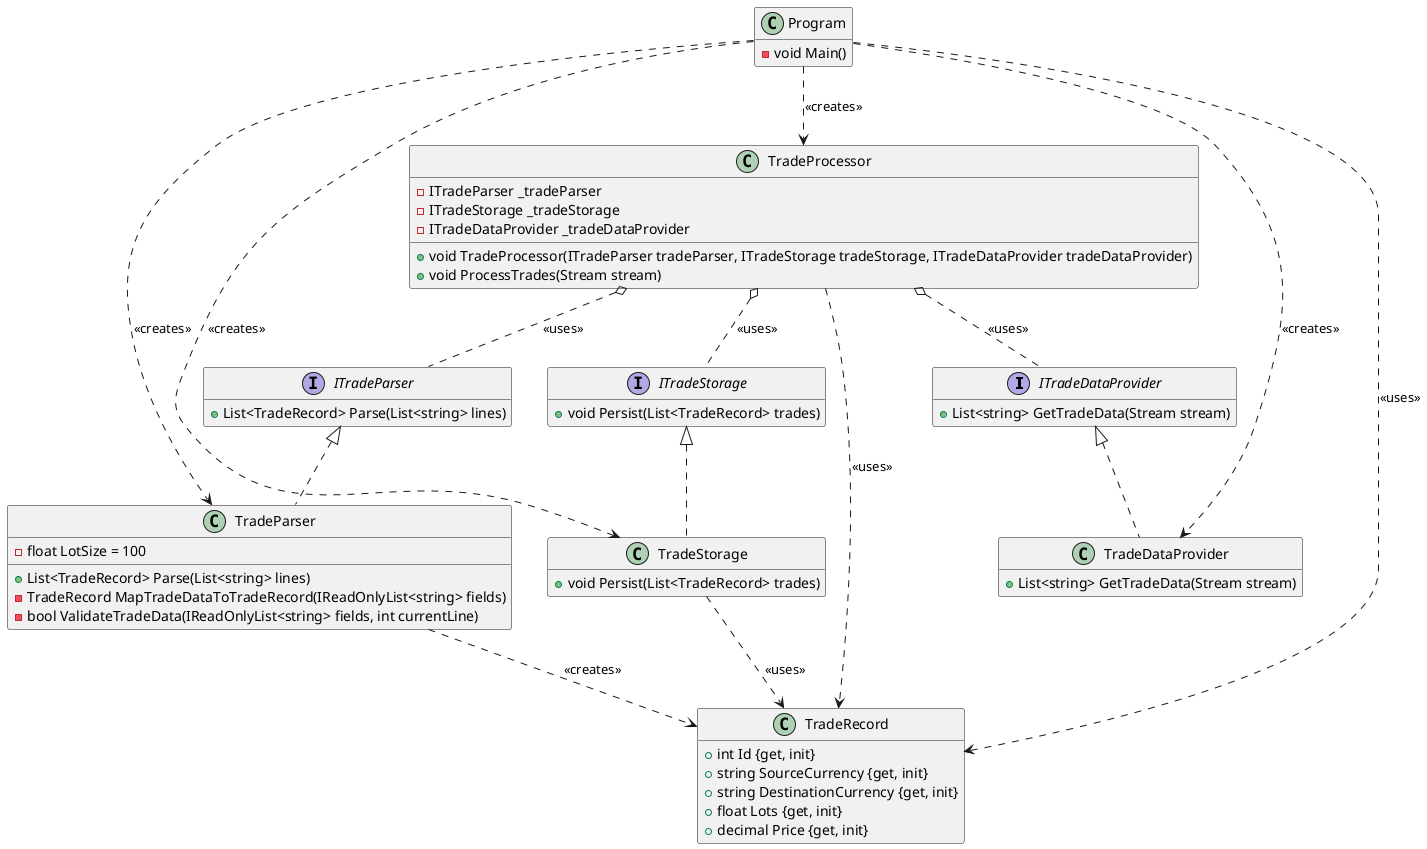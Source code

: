 ﻿@startuml

hide empty members

interface ITradeDataProvider {
    + List<string> GetTradeData(Stream stream)
}

interface  ITradeParser {
    + List<TradeRecord> Parse(List<string> lines)
}

interface ITradeStorage {
    + void Persist(List<TradeRecord> trades)
}

class TradeDataProvider {
    + List<string> GetTradeData(Stream stream)
}

class TradeParser {
    - float LotSize = 100
    + List<TradeRecord> Parse(List<string> lines)
    - TradeRecord MapTradeDataToTradeRecord(IReadOnlyList<string> fields)
    - bool ValidateTradeData(IReadOnlyList<string> fields, int currentLine)
}

class TradeStorage {
    + void Persist(List<TradeRecord> trades)
}

class TradeProcessor {
    - ITradeParser _tradeParser
    - ITradeStorage _tradeStorage
    - ITradeDataProvider _tradeDataProvider
    + void TradeProcessor(ITradeParser tradeParser, ITradeStorage tradeStorage, ITradeDataProvider tradeDataProvider)
    + void ProcessTrades(Stream stream)
}

class TradeRecord {
    + int Id {get, init}
    + string SourceCurrency {get, init}
    + string DestinationCurrency {get, init}
    + float Lots {get, init}
    + decimal Price {get, init}
}

class Program {
    - void Main()
}

TradeDataProvider ..up|> ITradeDataProvider
TradeParser ..up|> ITradeParser
TradeStorage ..up|> ITradeStorage
TradeProcessor o.. ITradeDataProvider: <<uses>>
TradeProcessor o.. ITradeParser: <<uses>>
TradeProcessor o.. ITradeStorage: <<uses>>
TradeProcessor ..> TradeRecord: <<uses>>
TradeParser ..> TradeRecord: <<creates>>
TradeStorage ..> TradeRecord: <<uses>>
Program ..> TradeProcessor: <<creates>>
Program ..> TradeDataProvider: <<creates>>
Program ..> TradeParser: <<creates>>
Program ..> TradeStorage: <<creates>>
Program ..> TradeRecord: <<uses>>

@enduml

